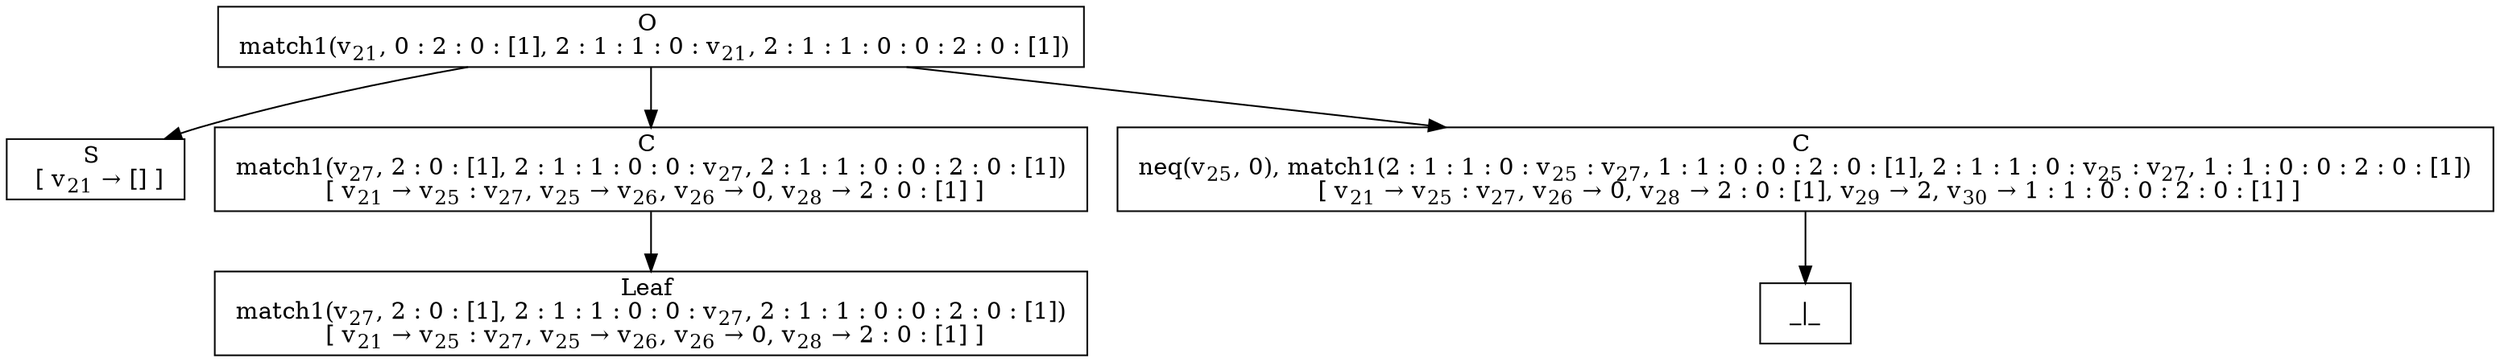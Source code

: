 digraph {
    graph [rankdir=TB
          ,bgcolor=transparent];
    node [shape=box
         ,fillcolor=white
         ,style=filled];
    0 [label=<O <BR/> match1(v<SUB>21</SUB>, 0 : 2 : 0 : [1], 2 : 1 : 1 : 0 : v<SUB>21</SUB>, 2 : 1 : 1 : 0 : 0 : 2 : 0 : [1])>];
    1 [label=<S <BR/>  [ v<SUB>21</SUB> &rarr; [] ] >];
    2 [label=<C <BR/> match1(v<SUB>27</SUB>, 2 : 0 : [1], 2 : 1 : 1 : 0 : 0 : v<SUB>27</SUB>, 2 : 1 : 1 : 0 : 0 : 2 : 0 : [1]) <BR/>  [ v<SUB>21</SUB> &rarr; v<SUB>25</SUB> : v<SUB>27</SUB>, v<SUB>25</SUB> &rarr; v<SUB>26</SUB>, v<SUB>26</SUB> &rarr; 0, v<SUB>28</SUB> &rarr; 2 : 0 : [1] ] >];
    3 [label=<C <BR/> neq(v<SUB>25</SUB>, 0), match1(2 : 1 : 1 : 0 : v<SUB>25</SUB> : v<SUB>27</SUB>, 1 : 1 : 0 : 0 : 2 : 0 : [1], 2 : 1 : 1 : 0 : v<SUB>25</SUB> : v<SUB>27</SUB>, 1 : 1 : 0 : 0 : 2 : 0 : [1]) <BR/>  [ v<SUB>21</SUB> &rarr; v<SUB>25</SUB> : v<SUB>27</SUB>, v<SUB>26</SUB> &rarr; 0, v<SUB>28</SUB> &rarr; 2 : 0 : [1], v<SUB>29</SUB> &rarr; 2, v<SUB>30</SUB> &rarr; 1 : 1 : 0 : 0 : 2 : 0 : [1] ] >];
    4 [label=<Leaf <BR/> match1(v<SUB>27</SUB>, 2 : 0 : [1], 2 : 1 : 1 : 0 : 0 : v<SUB>27</SUB>, 2 : 1 : 1 : 0 : 0 : 2 : 0 : [1]) <BR/>  [ v<SUB>21</SUB> &rarr; v<SUB>25</SUB> : v<SUB>27</SUB>, v<SUB>25</SUB> &rarr; v<SUB>26</SUB>, v<SUB>26</SUB> &rarr; 0, v<SUB>28</SUB> &rarr; 2 : 0 : [1] ] >];
    5 [label=<_|_>];
    0 -> 1 [label=""];
    0 -> 2 [label=""];
    0 -> 3 [label=""];
    2 -> 4 [label=""];
    3 -> 5 [label=""];
}
